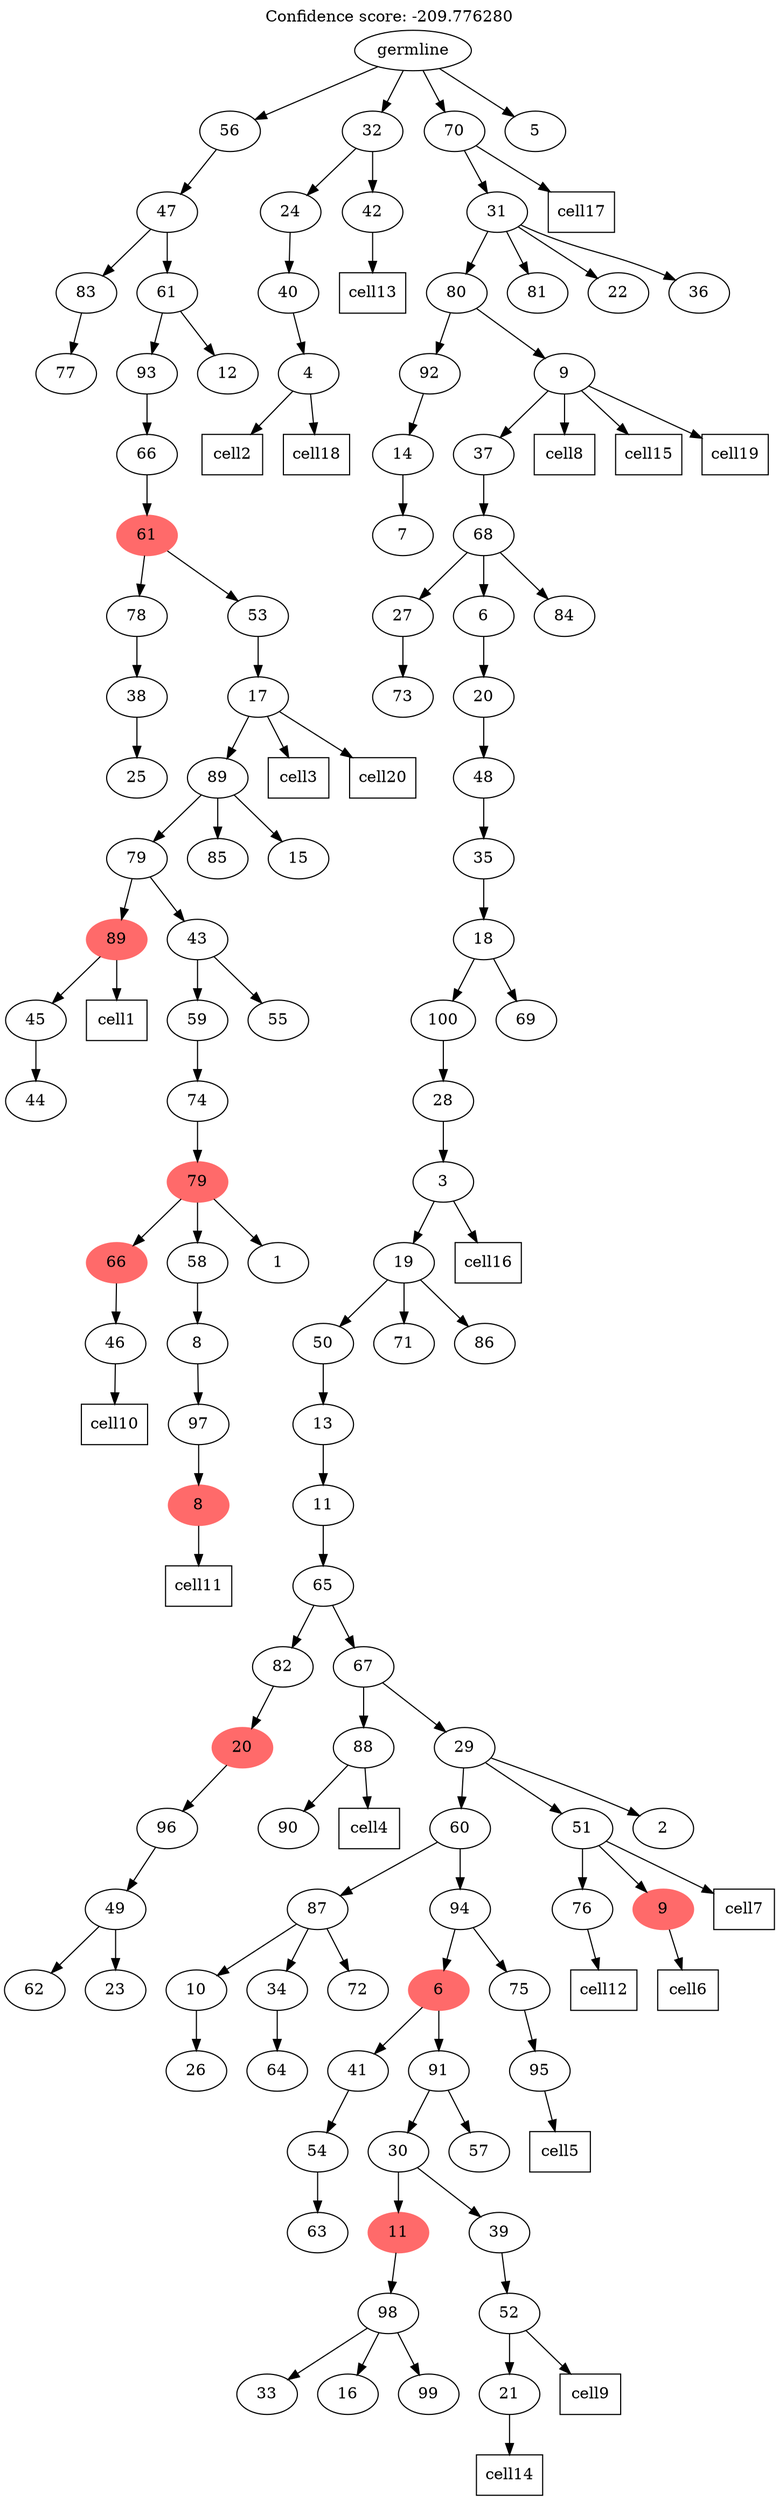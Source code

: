 digraph g {
	"107" -> "108";
	"108" [label="77"];
	"104" -> "105";
	"105" [label="25"];
	"103" -> "104";
	"104" [label="38"];
	"99" -> "100";
	"100" [label="44"];
	"98" -> "99";
	"99" [label="45"];
	"94" -> "95";
	"95" [label="46"];
	"92" -> "93";
	"93" [color=indianred1, style=filled, label="8"];
	"91" -> "92";
	"92" [label="97"];
	"90" -> "91";
	"91" [label="8"];
	"89" -> "90";
	"90" [label="58"];
	"89" -> "94";
	"94" [color=indianred1, style=filled, label="66"];
	"89" -> "96";
	"96" [label="1"];
	"88" -> "89";
	"89" [color=indianred1, style=filled, label="79"];
	"87" -> "88";
	"88" [label="74"];
	"86" -> "87";
	"87" [label="59"];
	"86" -> "97";
	"97" [label="55"];
	"85" -> "86";
	"86" [label="43"];
	"85" -> "98";
	"98" [color=indianred1, style=filled, label="89"];
	"84" -> "85";
	"85" [label="79"];
	"84" -> "101";
	"101" [label="85"];
	"84" -> "102";
	"102" [label="15"];
	"83" -> "84";
	"84" [label="89"];
	"82" -> "83";
	"83" [label="17"];
	"81" -> "82";
	"82" [label="53"];
	"81" -> "103";
	"103" [label="78"];
	"80" -> "81";
	"81" [color=indianred1, style=filled, label="61"];
	"79" -> "80";
	"80" [label="66"];
	"78" -> "79";
	"79" [label="93"];
	"78" -> "106";
	"106" [label="12"];
	"77" -> "78";
	"78" [label="61"];
	"77" -> "107";
	"107" [label="83"];
	"76" -> "77";
	"77" [label="47"];
	"73" -> "74";
	"74" [label="4"];
	"72" -> "73";
	"73" [label="40"];
	"71" -> "72";
	"72" [label="24"];
	"71" -> "75";
	"75" [label="42"];
	"66" -> "67";
	"67" [label="7"];
	"65" -> "66";
	"66" [label="14"];
	"62" -> "63";
	"63" [label="73"];
	"56" -> "57";
	"57" [label="62"];
	"56" -> "58";
	"58" [label="23"];
	"55" -> "56";
	"56" [label="49"];
	"54" -> "55";
	"55" [label="96"];
	"53" -> "54";
	"54" [color=indianred1, style=filled, label="20"];
	"51" -> "52";
	"52" [label="90"];
	"48" -> "49";
	"49" [label="26"];
	"46" -> "47";
	"47" [label="64"];
	"44" -> "45";
	"45" [label="72"];
	"44" -> "46";
	"46" [label="34"];
	"44" -> "48";
	"48" [label="10"];
	"42" -> "43";
	"43" [label="63"];
	"41" -> "42";
	"42" [label="54"];
	"37" -> "38";
	"38" [label="33"];
	"37" -> "39";
	"39" [label="16"];
	"37" -> "40";
	"40" [label="99"];
	"36" -> "37";
	"37" [label="98"];
	"34" -> "35";
	"35" [label="21"];
	"33" -> "34";
	"34" [label="52"];
	"32" -> "33";
	"33" [label="39"];
	"32" -> "36";
	"36" [color=indianred1, style=filled, label="11"];
	"30" -> "31";
	"31" [label="57"];
	"30" -> "32";
	"32" [label="30"];
	"29" -> "30";
	"30" [label="91"];
	"29" -> "41";
	"41" [label="41"];
	"27" -> "28";
	"28" [label="95"];
	"26" -> "27";
	"27" [label="75"];
	"26" -> "29";
	"29" [color=indianred1, style=filled, label="6"];
	"25" -> "26";
	"26" [label="94"];
	"25" -> "44";
	"44" [label="87"];
	"22" -> "23";
	"23" [label="76"];
	"22" -> "24";
	"24" [color=indianred1, style=filled, label="9"];
	"21" -> "22";
	"22" [label="51"];
	"21" -> "25";
	"25" [label="60"];
	"21" -> "50";
	"50" [label="2"];
	"20" -> "21";
	"21" [label="29"];
	"20" -> "51";
	"51" [label="88"];
	"19" -> "20";
	"20" [label="67"];
	"19" -> "53";
	"53" [label="82"];
	"18" -> "19";
	"19" [label="65"];
	"17" -> "18";
	"18" [label="11"];
	"16" -> "17";
	"17" [label="13"];
	"15" -> "16";
	"16" [label="50"];
	"15" -> "59";
	"59" [label="71"];
	"15" -> "60";
	"60" [label="86"];
	"14" -> "15";
	"15" [label="19"];
	"13" -> "14";
	"14" [label="3"];
	"12" -> "13";
	"13" [label="28"];
	"11" -> "12";
	"12" [label="100"];
	"11" -> "61";
	"61" [label="69"];
	"10" -> "11";
	"11" [label="18"];
	"9" -> "10";
	"10" [label="35"];
	"8" -> "9";
	"9" [label="48"];
	"7" -> "8";
	"8" [label="20"];
	"6" -> "7";
	"7" [label="6"];
	"6" -> "62";
	"62" [label="27"];
	"6" -> "64";
	"64" [label="84"];
	"5" -> "6";
	"6" [label="68"];
	"4" -> "5";
	"5" [label="37"];
	"3" -> "4";
	"4" [label="9"];
	"3" -> "65";
	"65" [label="92"];
	"2" -> "3";
	"3" [label="80"];
	"2" -> "68";
	"68" [label="81"];
	"2" -> "69";
	"69" [label="22"];
	"2" -> "70";
	"70" [label="36"];
	"1" -> "2";
	"2" [label="31"];
	"0" -> "1";
	"1" [label="70"];
	"0" -> "71";
	"71" [label="32"];
	"0" -> "76";
	"76" [label="56"];
	"0" -> "109";
	"109" [label="5"];
	"0" [label="germline"];
	"98" -> "cell1";
	"cell1" [shape=box];
	"74" -> "cell2";
	"cell2" [shape=box];
	"83" -> "cell3";
	"cell3" [shape=box];
	"51" -> "cell4";
	"cell4" [shape=box];
	"28" -> "cell5";
	"cell5" [shape=box];
	"24" -> "cell6";
	"cell6" [shape=box];
	"22" -> "cell7";
	"cell7" [shape=box];
	"4" -> "cell8";
	"cell8" [shape=box];
	"34" -> "cell9";
	"cell9" [shape=box];
	"95" -> "cell10";
	"cell10" [shape=box];
	"93" -> "cell11";
	"cell11" [shape=box];
	"23" -> "cell12";
	"cell12" [shape=box];
	"75" -> "cell13";
	"cell13" [shape=box];
	"35" -> "cell14";
	"cell14" [shape=box];
	"4" -> "cell15";
	"cell15" [shape=box];
	"14" -> "cell16";
	"cell16" [shape=box];
	"1" -> "cell17";
	"cell17" [shape=box];
	"74" -> "cell18";
	"cell18" [shape=box];
	"4" -> "cell19";
	"cell19" [shape=box];
	"83" -> "cell20";
	"cell20" [shape=box];
	labelloc="t";
	label="Confidence score: -209.776280";
}
